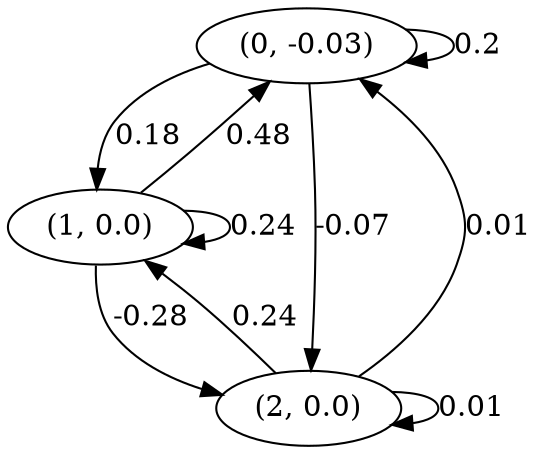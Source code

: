 digraph {
    0 [ label = "(0, -0.03)" ]
    1 [ label = "(1, 0.0)" ]
    2 [ label = "(2, 0.0)" ]
    0 -> 0 [ label = "0.2" ]
    1 -> 1 [ label = "0.24" ]
    2 -> 2 [ label = "0.01" ]
    1 -> 0 [ label = "0.48" ]
    2 -> 0 [ label = "0.01" ]
    0 -> 1 [ label = "0.18" ]
    2 -> 1 [ label = "0.24" ]
    0 -> 2 [ label = "-0.07" ]
    1 -> 2 [ label = "-0.28" ]
}

